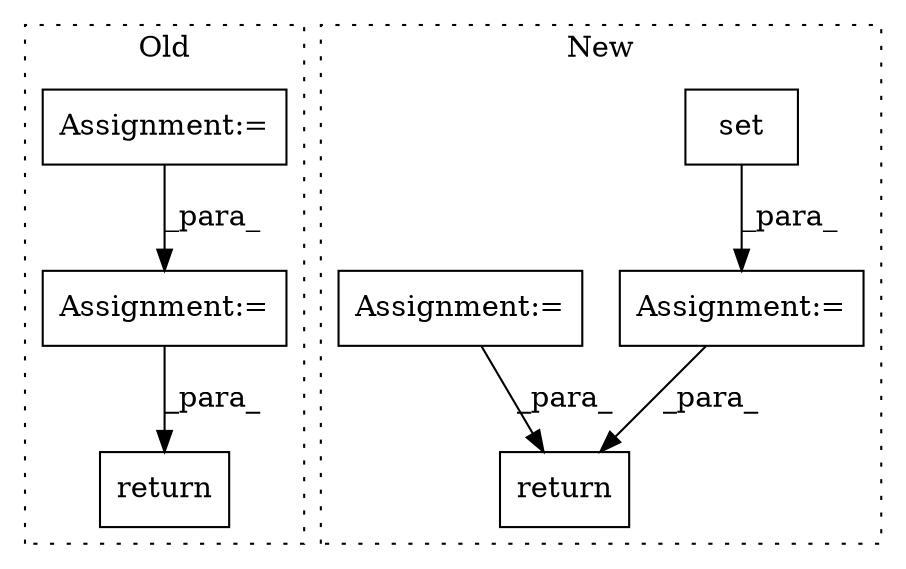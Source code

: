 digraph G {
subgraph cluster0 {
1 [label="return" a="41" s="9292" l="12" shape="box"];
5 [label="Assignment:=" a="7" s="9048" l="1" shape="box"];
6 [label="Assignment:=" a="7" s="9159" l="44" shape="box"];
label = "Old";
style="dotted";
}
subgraph cluster1 {
2 [label="set" a="32" s="9263" l="5" shape="box"];
3 [label="Assignment:=" a="7" s="9262" l="1" shape="box"];
4 [label="return" a="41" s="9586" l="12" shape="box"];
7 [label="Assignment:=" a="7" s="9306" l="1" shape="box"];
label = "New";
style="dotted";
}
2 -> 3 [label="_para_"];
3 -> 4 [label="_para_"];
5 -> 1 [label="_para_"];
6 -> 5 [label="_para_"];
7 -> 4 [label="_para_"];
}